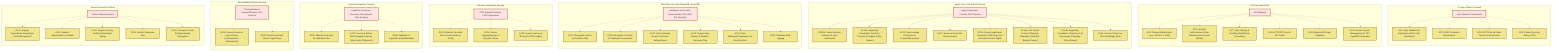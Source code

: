 %%{
  init: {
    'theme': 'base',
    'themeVariables': {
      'fontFamily': 'Comic Sans MS, cursive',
      'fontSize': '12px',
      'primaryColor': '#FFF0F5',        /* lavenderblush - main background */
      'nodeBorder': '#800000',         /* maroon - component borders */
      'lineColor': '#A52A2A',          /* brown - connection lines */
      'primaryTextColor': '#556B2F',   /* darkolivegreen */
      'componentBg': '#FFE4E1',        /* mistyrose - for system areas */
      'securityControlColor': '#F0E68C', /* khaki - for security controls */
      'threatColor': '#FFC0CB',        /* pink - for threats (use sparingly or as notes) */
      'edgeLabelBackground':'#FFF5EE', /* seashell - for edge labels */
      'clusterBkg': '#FAF0E6'         /* linen - for clusters */
    },
    'flowchart': {
      'curve': 'basis'
    }
  }
}%%

graph TD
    classDef systemArea fill:#FFE4E1,stroke:#800000,stroke-width:2px,shape:rectangle;
    classDef securityControl fill:#F0E68C,stroke:#800000,stroke-width:1.5px,shape:roundrect;
    classDef threat fill:#FFB6C1,stroke:#800000,stroke-width:1px,linestyle:dashed,shape:parallelogram;

    %% Major System Areas
    subgraph UI_Security ["UI Layer (React Frontend)"]
        direction TB
        UI_Area[User Interface Components]:::systemArea;
        SC1_InputValidation["SC1: Input Validation & Sanitization (XSS, SQLi Prevention)"]:::securityControl;
        SC2_CSRF_Protection["SC2: CSRF Protection Mechanisms"]:::securityControl;
        SC3_HTTPS_Frontend["SC3: HTTPS for all Client-Server Communication"]:::securityControl;
        SC4_Content_Security_Policy["SC4: Content Security Policy (CSP)"]:::securityControl;
        UI_Area -.-> SC1_InputValidation;
        UI_Area -.-> SC2_CSRF_Protection;
        UI_Area -.-> SC3_HTTPS_Frontend;
        UI_Area -.-> SC4_Content_Security_Policy;
    end

    subgraph API_Security ["API Layer (Backend)"]
        direction TB
        API_Area[API Endpoints]:::systemArea;
        SC5_Authentication["SC5: Strong Authentication (e.g., OAuth 2.0, JWT)"]:::securityControl;
        SC6_Authorization["SC6: Granular Authorization & Role-Based Access Control (RBAC)"]:::securityControl;
        SC7_Rate_Limiting_Throttling["SC7: Rate Limiting & Throttling (DoS/Abuse Prevention)"]:::securityControl;
        SC8_HTTPS_Backend["SC8: HTTPS/TLS for all API Traffic"]:::securityControl;
        SC9_API_Input_Validation["SC9: Backend API Input Validation"]:::securityControl;
        SC10_Secrets_Management_API["SC10: Secure Secrets Management for API Keys/DB Credentials"]:::securityControl;
        API_Area -.-> SC5_Authentication;
        API_Area -.-> SC6_Authorization;
        API_Area -.-> SC7_Rate_Limiting_Throttling;
        API_Area -.-> SC8_HTTPS_Backend;
        API_Area -.-> SC9_API_Input_Validation;
        API_Area -.-> SC10_Secrets_Management_API;
    end

    subgraph Agent_LLM_Security ["Agent Core, LLM & RAG Security"]
        direction TB
        Agent_LLM_Area["Agent LangGraph, LiteLLM, RAG Pipeline"]:::systemArea;
        SC11_Prompt_Defense["SC11a: Prompt Injection Defenses & Input Sanitization"]:::securityControl;
        SC11b_Prompt_Regulatory_Check["SC11b: Regulatory Compliance Check for Prompts (Company Policy Engine)"]:::securityControl;
        SC12_Data_Leakage_Prevention["SC12: Data Leakage Prevention in Prompts/Responses"]:::securityControl;
        SC13_Secure_Tool_Invocation["SC13: Secure & Restricted Tool Invocation"]:::securityControl;
        SC14_LLM_API_Key_Security["SC14: Secure Handling of External LLM API Keys (via LiteLLM & Secrets Mgmt)"]:::securityControl;
        SC15_Output_Filtering["SC15a: LLM Output Content Filtering & Moderation (Harmful, Biased Content)"]:::securityControl;
        SC15b_Response_Regulatory_Check["SC15b: Regulatory Compliance Check for LLM Responses (Company Policy Engine)"]:::securityControl;
        SC16_RAG_Access_Control["SC16: Access Controls on RAG Knowledge Base"]:::securityControl;
        
        Agent_LLM_Area -.-> SC11_Prompt_Defense;
        Agent_LLM_Area -.-> SC11b_Prompt_Regulatory_Check;
        Agent_LLM_Area -.-> SC12_Data_Leakage_Prevention;
        Agent_LLM_Area -.-> SC13_Secure_Tool_Invocation;
        Agent_LLM_Area -.-> SC14_LLM_API_Key_Security;
        Agent_LLM_Area -.-> SC15_Output_Filtering;
        Agent_LLM_Area -.-> SC15b_Response_Regulatory_Check;
        Agent_LLM_Area -.-> SC16_RAG_Access_Control;
    end

    subgraph Data_Security ["Data Store Security (MongoDB, VectorDB)"]
        direction TB
        Data_Store_Area["Databases (User Data, Conversations, LTM, RAG KB, Episodic)"]:::systemArea;
        SC17_Encryption_At_Rest["SC17: Encryption at Rest for Sensitive Data"]:::securityControl;
        SC18_Encryption_In_Transit_DB["SC18: Encryption in Transit for Database Connections"]:::securityControl;
        SC19_DB_Access_Control["SC19: Strict Database Access Controls & Authentication"]:::securityControl;
        SC20_Data_Backup_Recovery["SC20: Regular Data Backup & Disaster Recovery Plan"]:::securityControl;
        SC21_Data_Masking_Anonymization["SC21: Data Masking/Anonymization for Non-Prod Env."]:::securityControl;
        SC22_Audit_Logging_DB["SC22: Database Audit Logging"]:::securityControl;
        Data_Store_Area -.-> SC17_Encryption_At_Rest;
        Data_Store_Area -.-> SC18_Encryption_In_Transit_DB;
        Data_Store_Area -.-> SC19_DB_Access_Control;
        Data_Store_Area -.-> SC20_Data_Backup_Recovery;
        Data_Store_Area -.-> SC21_Data_Masking_Anonymization;
        Data_Store_Area -.-> SC22_Audit_Logging_DB;
    end
    
    subgraph Memory_Security ["Memory Component Security"]
        direction TB
        Memory_Area["STM, Episodic Memory, LTM Components"]:::systemArea;
        SC23_Sensitive_Data_In_Memory["SC23: Minimize Sensitive Data in Active Memory (STM)"]:::securityControl;
        SC24_Secure_Episodic_Logging["SC24: Secure Logging/Storage of Episodic Traces"]:::securityControl;
        SC25_LTM_Access_Control["SC25: Access Controls & Review for LTM Insights"]:::securityControl;
        Memory_Area -.-> SC23_Sensitive_Data_In_Memory;
        Memory_Area -.-> SC24_Secure_Episodic_Logging;
        Memory_Area -.-> SC25_LTM_Access_Control;
    end

    subgraph Ingestion_Security ["Document Ingestion Security"]
        direction TB
        Ingestion_Area["LightRAG Document Processor, File Uploads, Web Scraping"]:::systemArea;
        SC26_Malware_Scanning["SC26: Malware Scanning for Uploaded Files"]:::securityControl;
        SC27_Secure_Scraping_Practices["SC27: Secure & Ethical Web Scraping Practices (Rate Limits, Robots.txt)"]:::securityControl;
        SC28_Ingestion_Input_Validation["SC28: Validation of Ingested Content/Metadata"]:::securityControl;
        Ingestion_Area -.-> SC26_Malware_Scanning;
        Ingestion_Area -.-> SC27_Secure_Scraping_Practices;
        Ingestion_Area -.-> SC28_Ingestion_Input_Validation;
    end

    subgraph Observability_Security ["Observability Platform Security"]
        direction TB
        Observability_Area["Tracing Backend (Jaeger/Phoenix), Otel Collector"]:::systemArea;
        SC29_Secure_Access_To_Traces["SC29: Secure Access to Logs & Traces (Authentication, Authorization)"]:::securityControl;
        SC30_Sanitize_Sensitive_Data_Logs["SC30: Sanitize Sensitive Data in Logs/Traces"]:::securityControl;
        Observability_Area -.-> SC29_Secure_Access_To_Traces;
        Observability_Area -.-> SC30_Sanitize_Sensitive_Data_Logs;
    end

    subgraph General_Security_Practices ["General Security Practices"]
        direction TB
        General_Area["Cross-Cutting Concerns"]:::systemArea;
        SC31_Dependency_Scanning["SC31: Regular Dependency Scanning & Patch Management"]:::securityControl;
        SC32_Network_Security["SC32: Network Segmentation, Firewalls"]:::securityControl;
        SC33_Security_Audits_Pen_Testing["SC33: Regular Security Audits & Penetration Testing"]:::securityControl;
        SC34_Incident_Response_Plan["SC34: Incident Response Plan"]:::securityControl;
        SC35_Least_Privilege_Principle["SC35: Principle of Least Privilege Applied Everywhere"]:::securityControl;
        General_Area -.-> SC31_Dependency_Scanning;
        General_Area -.-> SC32_Network_Security;
        General_Area -.-> SC33_Security_Audits_Pen_Testing;
        General_Area -.-> SC34_Incident_Response_Plan;
        General_Area -.-> SC35_Least_Privilege_Principle;
    end

    %% title Security Architecture Considerations Diagram